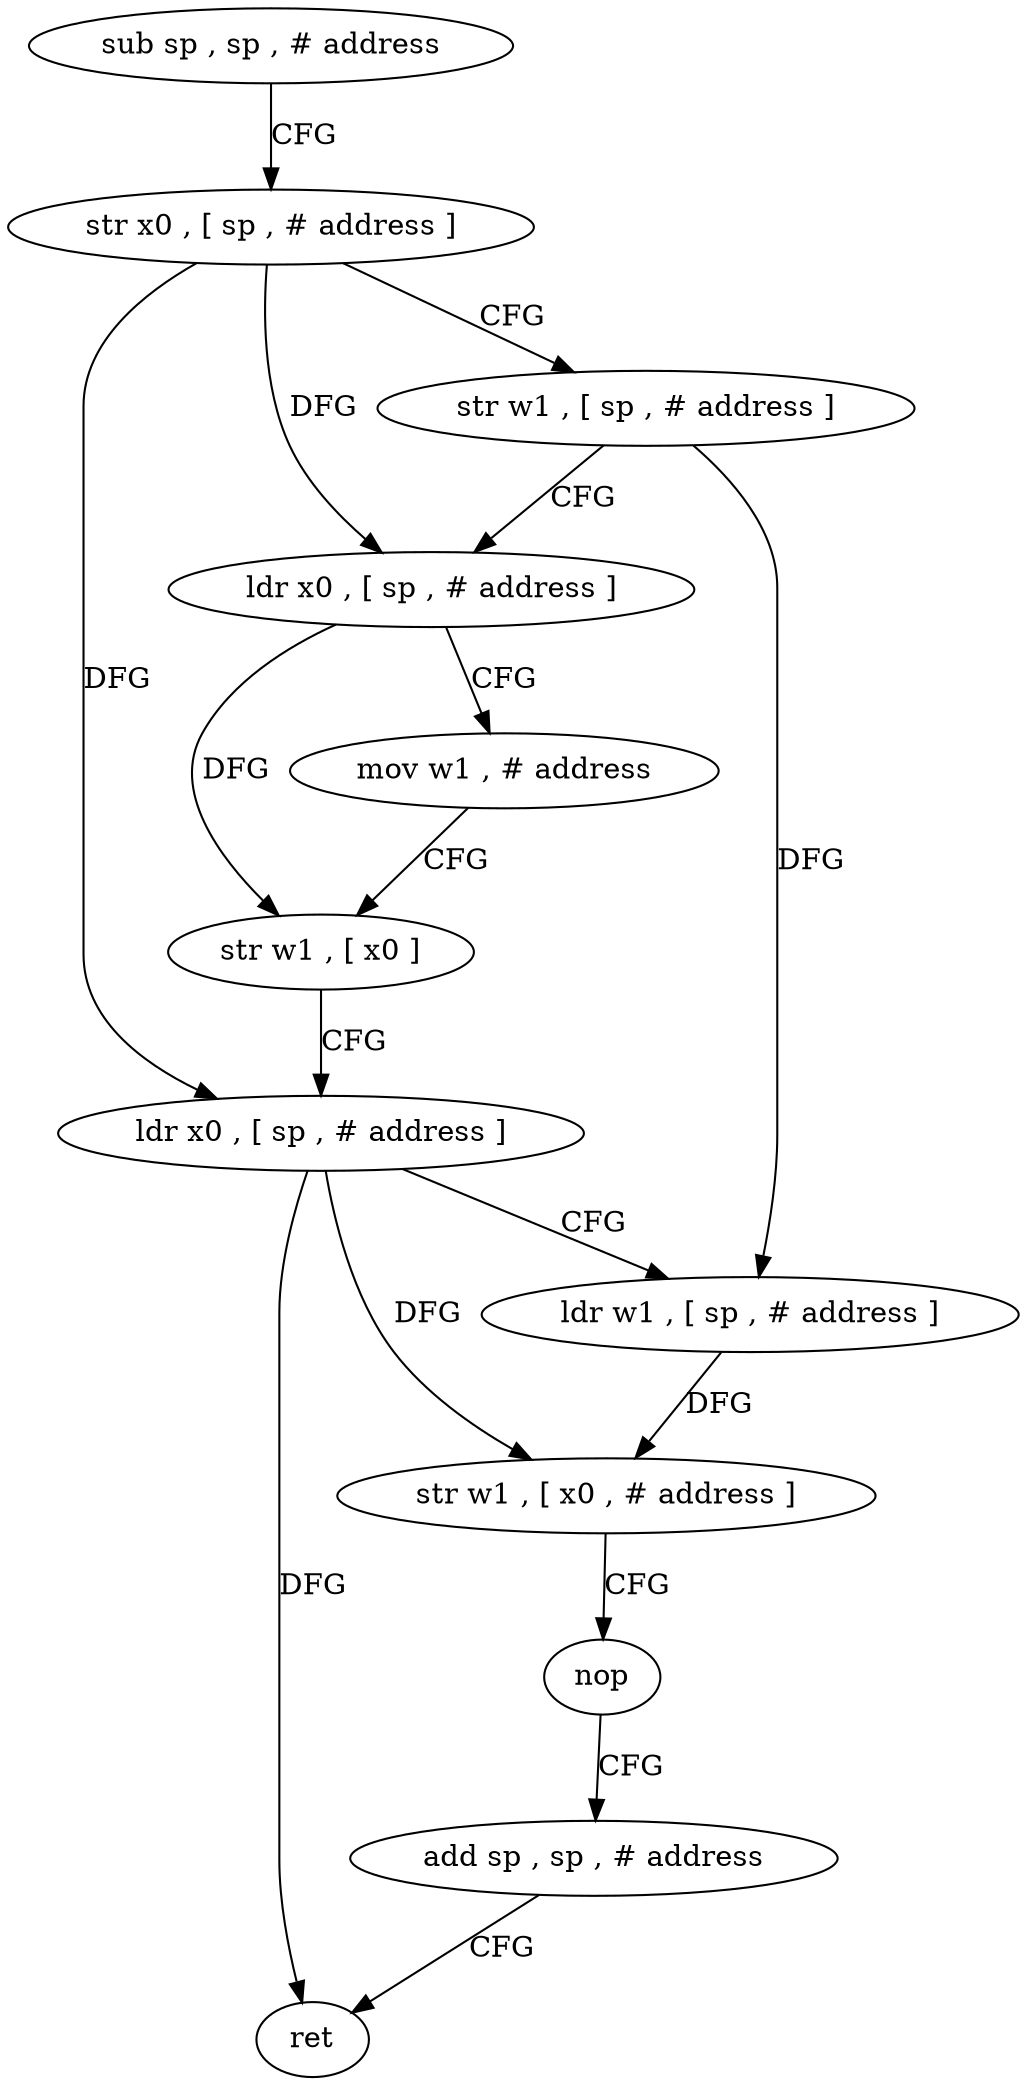 digraph "func" {
"136732" [label = "sub sp , sp , # address" ]
"136736" [label = "str x0 , [ sp , # address ]" ]
"136740" [label = "str w1 , [ sp , # address ]" ]
"136744" [label = "ldr x0 , [ sp , # address ]" ]
"136748" [label = "mov w1 , # address" ]
"136752" [label = "str w1 , [ x0 ]" ]
"136756" [label = "ldr x0 , [ sp , # address ]" ]
"136760" [label = "ldr w1 , [ sp , # address ]" ]
"136764" [label = "str w1 , [ x0 , # address ]" ]
"136768" [label = "nop" ]
"136772" [label = "add sp , sp , # address" ]
"136776" [label = "ret" ]
"136732" -> "136736" [ label = "CFG" ]
"136736" -> "136740" [ label = "CFG" ]
"136736" -> "136744" [ label = "DFG" ]
"136736" -> "136756" [ label = "DFG" ]
"136740" -> "136744" [ label = "CFG" ]
"136740" -> "136760" [ label = "DFG" ]
"136744" -> "136748" [ label = "CFG" ]
"136744" -> "136752" [ label = "DFG" ]
"136748" -> "136752" [ label = "CFG" ]
"136752" -> "136756" [ label = "CFG" ]
"136756" -> "136760" [ label = "CFG" ]
"136756" -> "136764" [ label = "DFG" ]
"136756" -> "136776" [ label = "DFG" ]
"136760" -> "136764" [ label = "DFG" ]
"136764" -> "136768" [ label = "CFG" ]
"136768" -> "136772" [ label = "CFG" ]
"136772" -> "136776" [ label = "CFG" ]
}
